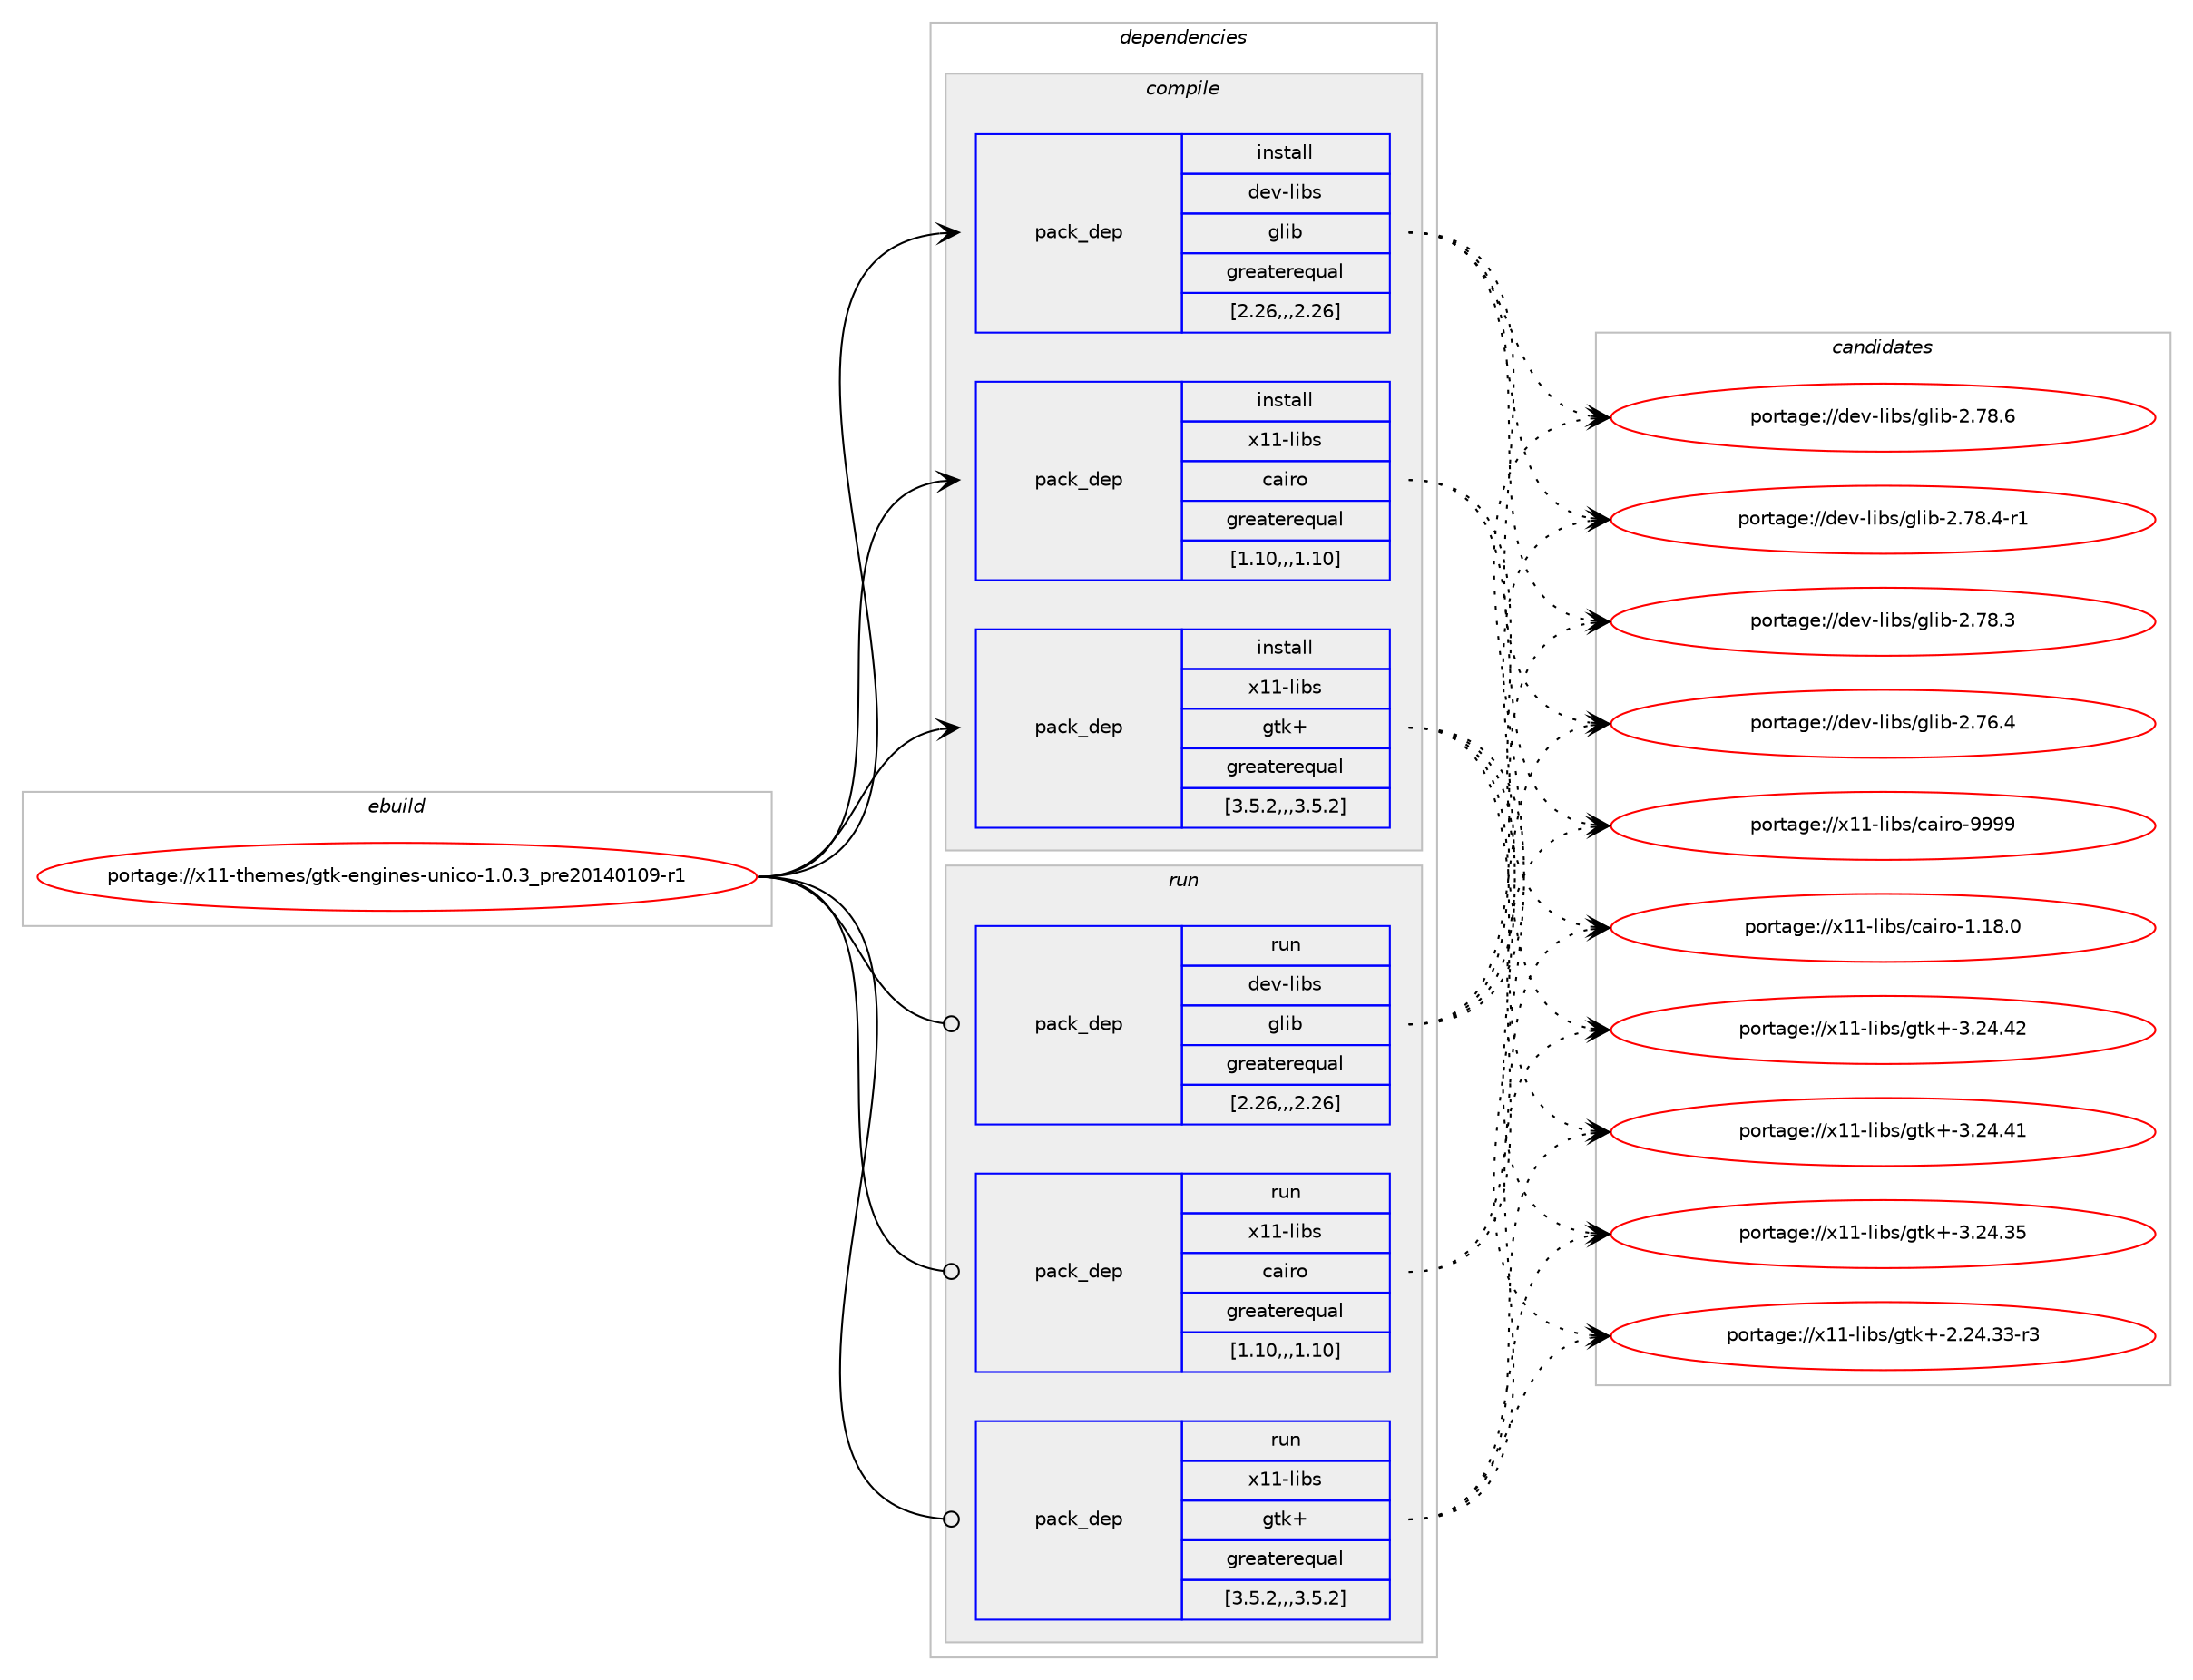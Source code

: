 digraph prolog {

# *************
# Graph options
# *************

newrank=true;
concentrate=true;
compound=true;
graph [rankdir=LR,fontname=Helvetica,fontsize=10,ranksep=1.5];#, ranksep=2.5, nodesep=0.2];
edge  [arrowhead=vee];
node  [fontname=Helvetica,fontsize=10];

# **********
# The ebuild
# **********

subgraph cluster_leftcol {
color=gray;
label=<<i>ebuild</i>>;
id [label="portage://x11-themes/gtk-engines-unico-1.0.3_pre20140109-r1", color=red, width=4, href="../x11-themes/gtk-engines-unico-1.0.3_pre20140109-r1.svg"];
}

# ****************
# The dependencies
# ****************

subgraph cluster_midcol {
color=gray;
label=<<i>dependencies</i>>;
subgraph cluster_compile {
fillcolor="#eeeeee";
style=filled;
label=<<i>compile</i>>;
subgraph pack341379 {
dependency468124 [label=<<TABLE BORDER="0" CELLBORDER="1" CELLSPACING="0" CELLPADDING="4" WIDTH="220"><TR><TD ROWSPAN="6" CELLPADDING="30">pack_dep</TD></TR><TR><TD WIDTH="110">install</TD></TR><TR><TD>dev-libs</TD></TR><TR><TD>glib</TD></TR><TR><TD>greaterequal</TD></TR><TR><TD>[2.26,,,2.26]</TD></TR></TABLE>>, shape=none, color=blue];
}
id:e -> dependency468124:w [weight=20,style="solid",arrowhead="vee"];
subgraph pack341380 {
dependency468125 [label=<<TABLE BORDER="0" CELLBORDER="1" CELLSPACING="0" CELLPADDING="4" WIDTH="220"><TR><TD ROWSPAN="6" CELLPADDING="30">pack_dep</TD></TR><TR><TD WIDTH="110">install</TD></TR><TR><TD>x11-libs</TD></TR><TR><TD>cairo</TD></TR><TR><TD>greaterequal</TD></TR><TR><TD>[1.10,,,1.10]</TD></TR></TABLE>>, shape=none, color=blue];
}
id:e -> dependency468125:w [weight=20,style="solid",arrowhead="vee"];
subgraph pack341381 {
dependency468126 [label=<<TABLE BORDER="0" CELLBORDER="1" CELLSPACING="0" CELLPADDING="4" WIDTH="220"><TR><TD ROWSPAN="6" CELLPADDING="30">pack_dep</TD></TR><TR><TD WIDTH="110">install</TD></TR><TR><TD>x11-libs</TD></TR><TR><TD>gtk+</TD></TR><TR><TD>greaterequal</TD></TR><TR><TD>[3.5.2,,,3.5.2]</TD></TR></TABLE>>, shape=none, color=blue];
}
id:e -> dependency468126:w [weight=20,style="solid",arrowhead="vee"];
}
subgraph cluster_compileandrun {
fillcolor="#eeeeee";
style=filled;
label=<<i>compile and run</i>>;
}
subgraph cluster_run {
fillcolor="#eeeeee";
style=filled;
label=<<i>run</i>>;
subgraph pack341382 {
dependency468127 [label=<<TABLE BORDER="0" CELLBORDER="1" CELLSPACING="0" CELLPADDING="4" WIDTH="220"><TR><TD ROWSPAN="6" CELLPADDING="30">pack_dep</TD></TR><TR><TD WIDTH="110">run</TD></TR><TR><TD>dev-libs</TD></TR><TR><TD>glib</TD></TR><TR><TD>greaterequal</TD></TR><TR><TD>[2.26,,,2.26]</TD></TR></TABLE>>, shape=none, color=blue];
}
id:e -> dependency468127:w [weight=20,style="solid",arrowhead="odot"];
subgraph pack341383 {
dependency468128 [label=<<TABLE BORDER="0" CELLBORDER="1" CELLSPACING="0" CELLPADDING="4" WIDTH="220"><TR><TD ROWSPAN="6" CELLPADDING="30">pack_dep</TD></TR><TR><TD WIDTH="110">run</TD></TR><TR><TD>x11-libs</TD></TR><TR><TD>cairo</TD></TR><TR><TD>greaterequal</TD></TR><TR><TD>[1.10,,,1.10]</TD></TR></TABLE>>, shape=none, color=blue];
}
id:e -> dependency468128:w [weight=20,style="solid",arrowhead="odot"];
subgraph pack341384 {
dependency468129 [label=<<TABLE BORDER="0" CELLBORDER="1" CELLSPACING="0" CELLPADDING="4" WIDTH="220"><TR><TD ROWSPAN="6" CELLPADDING="30">pack_dep</TD></TR><TR><TD WIDTH="110">run</TD></TR><TR><TD>x11-libs</TD></TR><TR><TD>gtk+</TD></TR><TR><TD>greaterequal</TD></TR><TR><TD>[3.5.2,,,3.5.2]</TD></TR></TABLE>>, shape=none, color=blue];
}
id:e -> dependency468129:w [weight=20,style="solid",arrowhead="odot"];
}
}

# **************
# The candidates
# **************

subgraph cluster_choices {
rank=same;
color=gray;
label=<<i>candidates</i>>;

subgraph choice341379 {
color=black;
nodesep=1;
choice1001011184510810598115471031081059845504655564654 [label="portage://dev-libs/glib-2.78.6", color=red, width=4,href="../dev-libs/glib-2.78.6.svg"];
choice10010111845108105981154710310810598455046555646524511449 [label="portage://dev-libs/glib-2.78.4-r1", color=red, width=4,href="../dev-libs/glib-2.78.4-r1.svg"];
choice1001011184510810598115471031081059845504655564651 [label="portage://dev-libs/glib-2.78.3", color=red, width=4,href="../dev-libs/glib-2.78.3.svg"];
choice1001011184510810598115471031081059845504655544652 [label="portage://dev-libs/glib-2.76.4", color=red, width=4,href="../dev-libs/glib-2.76.4.svg"];
dependency468124:e -> choice1001011184510810598115471031081059845504655564654:w [style=dotted,weight="100"];
dependency468124:e -> choice10010111845108105981154710310810598455046555646524511449:w [style=dotted,weight="100"];
dependency468124:e -> choice1001011184510810598115471031081059845504655564651:w [style=dotted,weight="100"];
dependency468124:e -> choice1001011184510810598115471031081059845504655544652:w [style=dotted,weight="100"];
}
subgraph choice341380 {
color=black;
nodesep=1;
choice120494945108105981154799971051141114557575757 [label="portage://x11-libs/cairo-9999", color=red, width=4,href="../x11-libs/cairo-9999.svg"];
choice1204949451081059811547999710511411145494649564648 [label="portage://x11-libs/cairo-1.18.0", color=red, width=4,href="../x11-libs/cairo-1.18.0.svg"];
dependency468125:e -> choice120494945108105981154799971051141114557575757:w [style=dotted,weight="100"];
dependency468125:e -> choice1204949451081059811547999710511411145494649564648:w [style=dotted,weight="100"];
}
subgraph choice341381 {
color=black;
nodesep=1;
choice1204949451081059811547103116107434551465052465250 [label="portage://x11-libs/gtk+-3.24.42", color=red, width=4,href="../x11-libs/gtk+-3.24.42.svg"];
choice1204949451081059811547103116107434551465052465249 [label="portage://x11-libs/gtk+-3.24.41", color=red, width=4,href="../x11-libs/gtk+-3.24.41.svg"];
choice1204949451081059811547103116107434551465052465153 [label="portage://x11-libs/gtk+-3.24.35", color=red, width=4,href="../x11-libs/gtk+-3.24.35.svg"];
choice12049494510810598115471031161074345504650524651514511451 [label="portage://x11-libs/gtk+-2.24.33-r3", color=red, width=4,href="../x11-libs/gtk+-2.24.33-r3.svg"];
dependency468126:e -> choice1204949451081059811547103116107434551465052465250:w [style=dotted,weight="100"];
dependency468126:e -> choice1204949451081059811547103116107434551465052465249:w [style=dotted,weight="100"];
dependency468126:e -> choice1204949451081059811547103116107434551465052465153:w [style=dotted,weight="100"];
dependency468126:e -> choice12049494510810598115471031161074345504650524651514511451:w [style=dotted,weight="100"];
}
subgraph choice341382 {
color=black;
nodesep=1;
choice1001011184510810598115471031081059845504655564654 [label="portage://dev-libs/glib-2.78.6", color=red, width=4,href="../dev-libs/glib-2.78.6.svg"];
choice10010111845108105981154710310810598455046555646524511449 [label="portage://dev-libs/glib-2.78.4-r1", color=red, width=4,href="../dev-libs/glib-2.78.4-r1.svg"];
choice1001011184510810598115471031081059845504655564651 [label="portage://dev-libs/glib-2.78.3", color=red, width=4,href="../dev-libs/glib-2.78.3.svg"];
choice1001011184510810598115471031081059845504655544652 [label="portage://dev-libs/glib-2.76.4", color=red, width=4,href="../dev-libs/glib-2.76.4.svg"];
dependency468127:e -> choice1001011184510810598115471031081059845504655564654:w [style=dotted,weight="100"];
dependency468127:e -> choice10010111845108105981154710310810598455046555646524511449:w [style=dotted,weight="100"];
dependency468127:e -> choice1001011184510810598115471031081059845504655564651:w [style=dotted,weight="100"];
dependency468127:e -> choice1001011184510810598115471031081059845504655544652:w [style=dotted,weight="100"];
}
subgraph choice341383 {
color=black;
nodesep=1;
choice120494945108105981154799971051141114557575757 [label="portage://x11-libs/cairo-9999", color=red, width=4,href="../x11-libs/cairo-9999.svg"];
choice1204949451081059811547999710511411145494649564648 [label="portage://x11-libs/cairo-1.18.0", color=red, width=4,href="../x11-libs/cairo-1.18.0.svg"];
dependency468128:e -> choice120494945108105981154799971051141114557575757:w [style=dotted,weight="100"];
dependency468128:e -> choice1204949451081059811547999710511411145494649564648:w [style=dotted,weight="100"];
}
subgraph choice341384 {
color=black;
nodesep=1;
choice1204949451081059811547103116107434551465052465250 [label="portage://x11-libs/gtk+-3.24.42", color=red, width=4,href="../x11-libs/gtk+-3.24.42.svg"];
choice1204949451081059811547103116107434551465052465249 [label="portage://x11-libs/gtk+-3.24.41", color=red, width=4,href="../x11-libs/gtk+-3.24.41.svg"];
choice1204949451081059811547103116107434551465052465153 [label="portage://x11-libs/gtk+-3.24.35", color=red, width=4,href="../x11-libs/gtk+-3.24.35.svg"];
choice12049494510810598115471031161074345504650524651514511451 [label="portage://x11-libs/gtk+-2.24.33-r3", color=red, width=4,href="../x11-libs/gtk+-2.24.33-r3.svg"];
dependency468129:e -> choice1204949451081059811547103116107434551465052465250:w [style=dotted,weight="100"];
dependency468129:e -> choice1204949451081059811547103116107434551465052465249:w [style=dotted,weight="100"];
dependency468129:e -> choice1204949451081059811547103116107434551465052465153:w [style=dotted,weight="100"];
dependency468129:e -> choice12049494510810598115471031161074345504650524651514511451:w [style=dotted,weight="100"];
}
}

}
